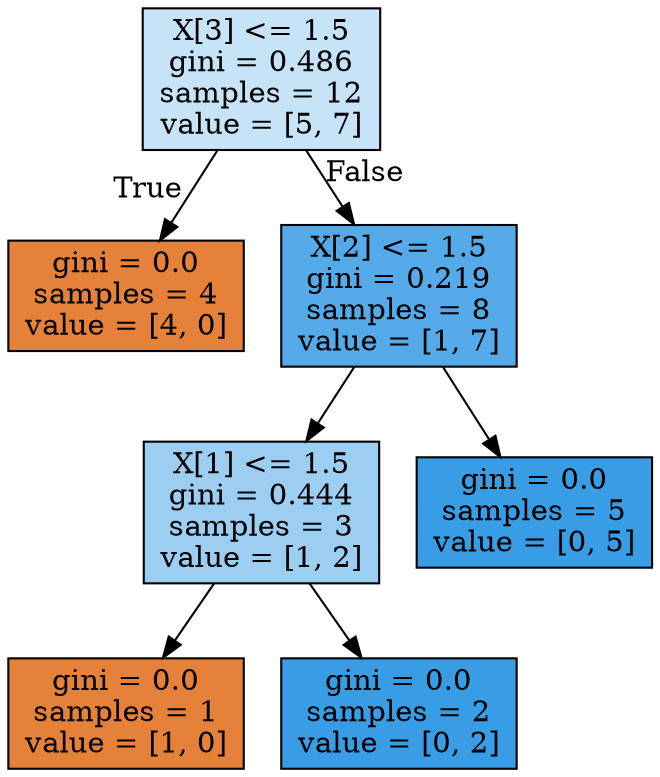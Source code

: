 digraph Tree {
node [shape=box, style="filled", color="black"] ;
0 [label="X[3] <= 1.5\ngini = 0.486\nsamples = 12\nvalue = [5, 7]", fillcolor="#c6e3f8"] ;
1 [label="gini = 0.0\nsamples = 4\nvalue = [4, 0]", fillcolor="#e58139"] ;
0 -> 1 [labeldistance=2.5, labelangle=45, headlabel="True"] ;
2 [label="X[2] <= 1.5\ngini = 0.219\nsamples = 8\nvalue = [1, 7]", fillcolor="#55abe9"] ;
0 -> 2 [labeldistance=2.5, labelangle=-45, headlabel="False"] ;
3 [label="X[1] <= 1.5\ngini = 0.444\nsamples = 3\nvalue = [1, 2]", fillcolor="#9ccef2"] ;
2 -> 3 ;
4 [label="gini = 0.0\nsamples = 1\nvalue = [1, 0]", fillcolor="#e58139"] ;
3 -> 4 ;
5 [label="gini = 0.0\nsamples = 2\nvalue = [0, 2]", fillcolor="#399de5"] ;
3 -> 5 ;
6 [label="gini = 0.0\nsamples = 5\nvalue = [0, 5]", fillcolor="#399de5"] ;
2 -> 6 ;
}

